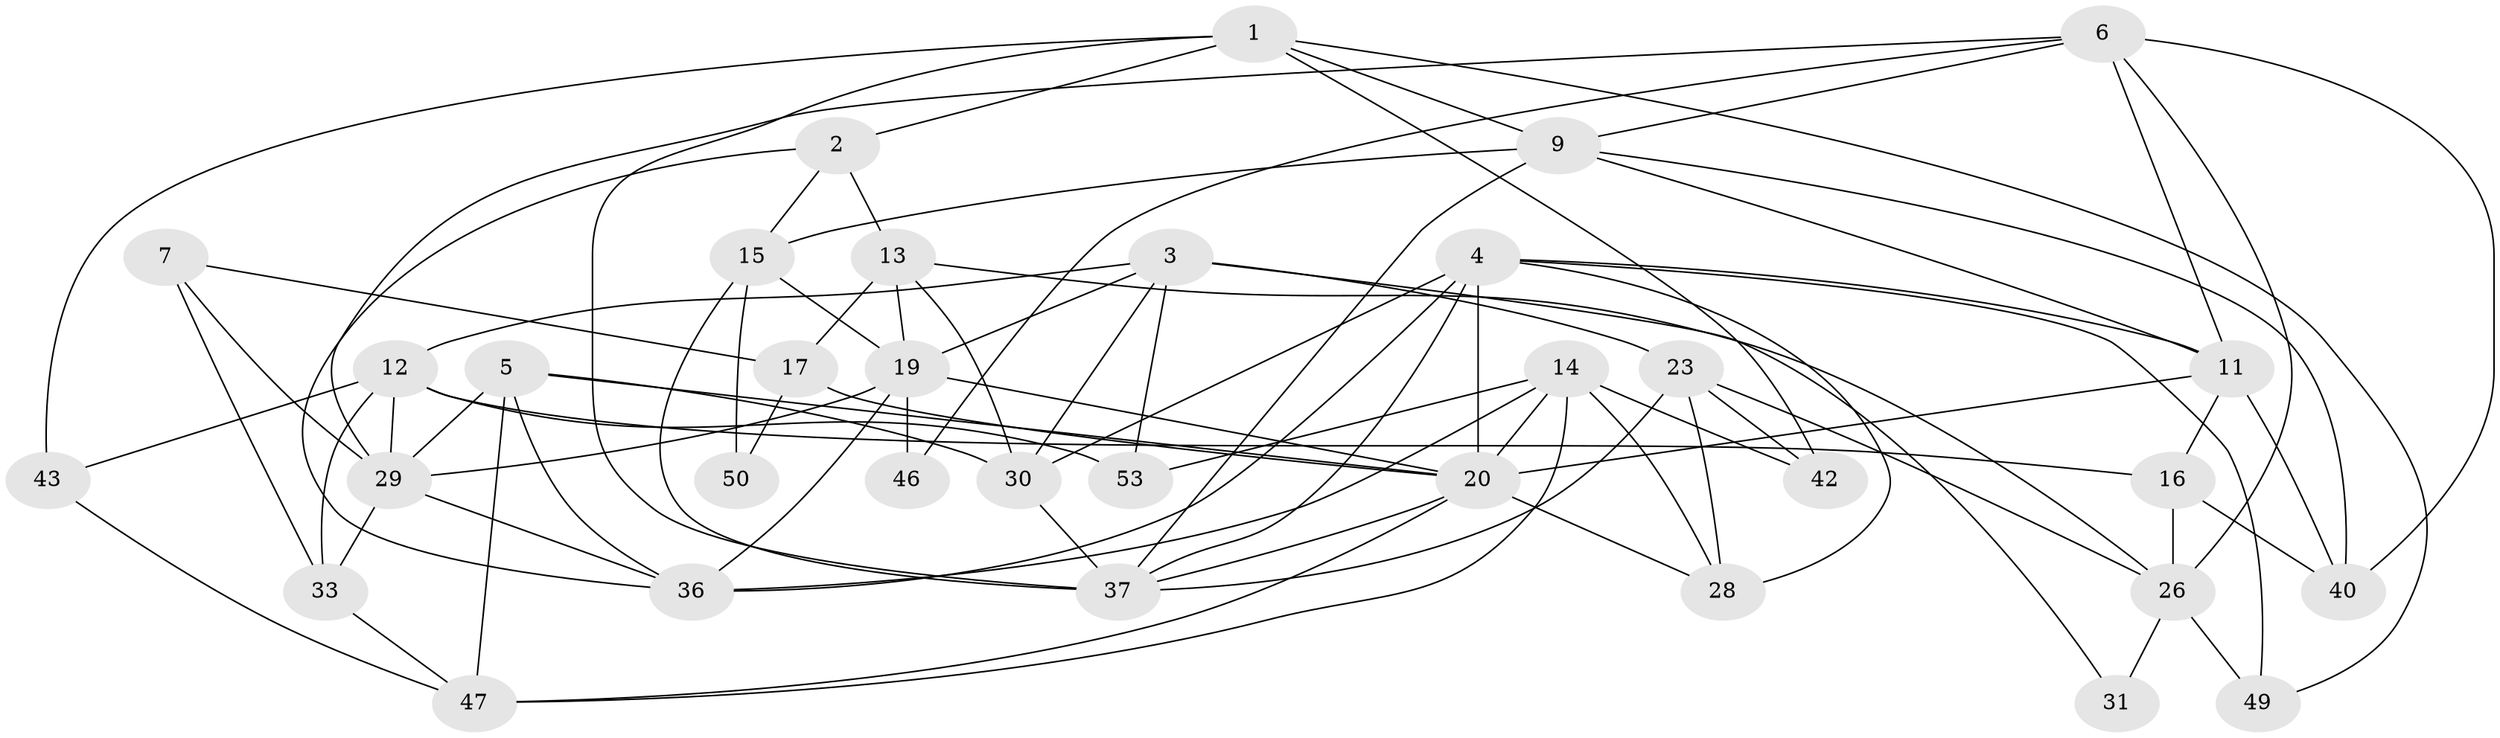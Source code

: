 // Generated by graph-tools (version 1.1) at 2025/52/02/27/25 19:52:05]
// undirected, 34 vertices, 83 edges
graph export_dot {
graph [start="1"]
  node [color=gray90,style=filled];
  1 [super="+8"];
  2;
  3 [super="+10"];
  4 [super="+48"];
  5 [super="+51"];
  6 [super="+41"];
  7;
  9 [super="+52"];
  11 [super="+27"];
  12 [super="+22"];
  13 [super="+24"];
  14 [super="+21"];
  15 [super="+18"];
  16;
  17 [super="+39"];
  19 [super="+34"];
  20 [super="+38"];
  23 [super="+25"];
  26 [super="+44"];
  28;
  29 [super="+35"];
  30 [super="+32"];
  31;
  33 [super="+54"];
  36 [super="+55"];
  37 [super="+45"];
  40;
  42;
  43;
  46;
  47;
  49;
  50;
  53;
  1 -- 49;
  1 -- 2;
  1 -- 42;
  1 -- 43;
  1 -- 37;
  1 -- 9;
  2 -- 15;
  2 -- 13;
  2 -- 36;
  3 -- 53;
  3 -- 19;
  3 -- 12;
  3 -- 31;
  3 -- 23;
  3 -- 30;
  4 -- 11;
  4 -- 20;
  4 -- 49;
  4 -- 37;
  4 -- 36;
  4 -- 28;
  4 -- 30;
  5 -- 20;
  5 -- 30;
  5 -- 36;
  5 -- 47;
  5 -- 29;
  6 -- 40;
  6 -- 11;
  6 -- 46;
  6 -- 9;
  6 -- 29;
  6 -- 26;
  7 -- 29;
  7 -- 17;
  7 -- 33;
  9 -- 11;
  9 -- 15;
  9 -- 40;
  9 -- 37;
  11 -- 40 [weight=2];
  11 -- 16;
  11 -- 20;
  12 -- 43;
  12 -- 16;
  12 -- 33;
  12 -- 53;
  12 -- 29 [weight=2];
  13 -- 17 [weight=2];
  13 -- 19;
  13 -- 26;
  13 -- 30;
  14 -- 28;
  14 -- 36;
  14 -- 47;
  14 -- 53;
  14 -- 42;
  14 -- 20;
  15 -- 50;
  15 -- 19;
  15 -- 37 [weight=2];
  16 -- 26;
  16 -- 40;
  17 -- 50;
  17 -- 20;
  19 -- 46;
  19 -- 36;
  19 -- 20;
  19 -- 29;
  20 -- 37;
  20 -- 28;
  20 -- 47;
  23 -- 28;
  23 -- 42;
  23 -- 37;
  23 -- 26;
  26 -- 49;
  26 -- 31;
  29 -- 36;
  29 -- 33;
  30 -- 37;
  33 -- 47;
  43 -- 47;
}
